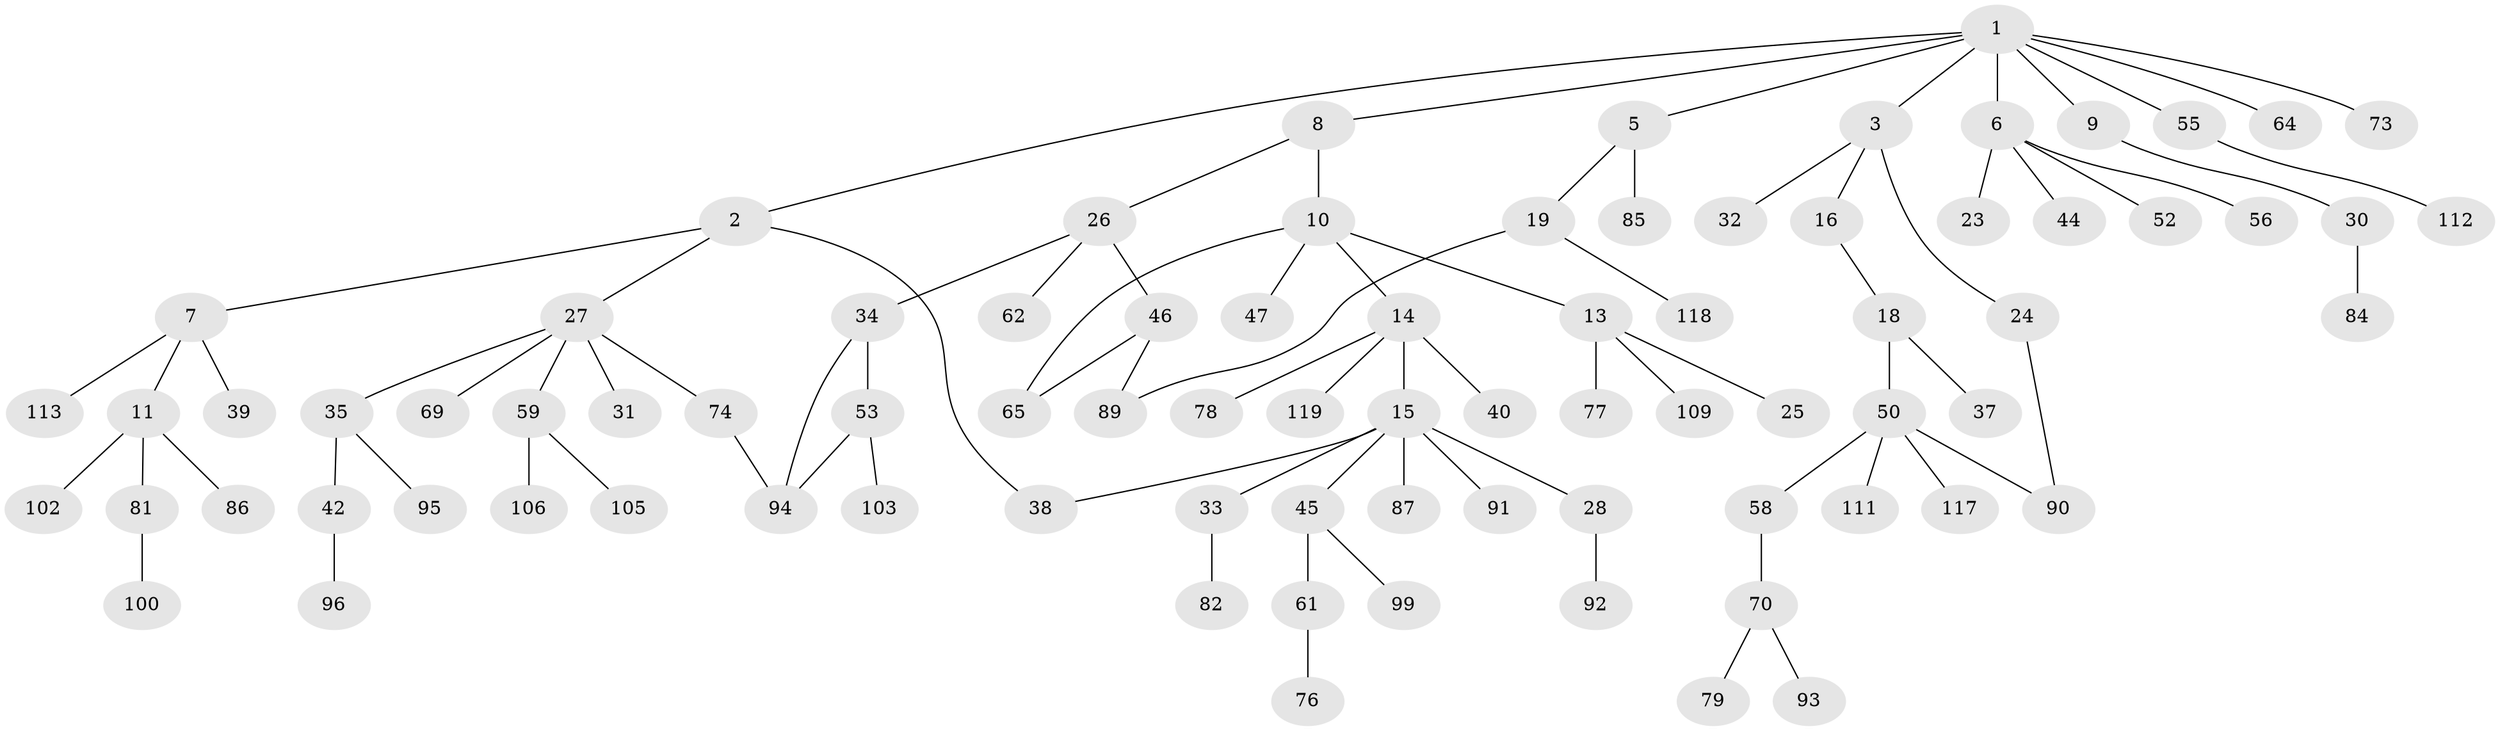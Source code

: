 // original degree distribution, {7: 0.01680672268907563, 5: 0.025210084033613446, 4: 0.08403361344537816, 3: 0.15966386554621848, 2: 0.2689075630252101, 1: 0.4369747899159664, 6: 0.008403361344537815}
// Generated by graph-tools (version 1.1) at 2025/10/02/27/25 16:10:52]
// undirected, 83 vertices, 88 edges
graph export_dot {
graph [start="1"]
  node [color=gray90,style=filled];
  1 [super="+4"];
  2 [super="+12"];
  3;
  5;
  6 [super="+21"];
  7;
  8;
  9;
  10;
  11 [super="+20"];
  13 [super="+22"];
  14 [super="+48"];
  15 [super="+17"];
  16 [super="+63"];
  18 [super="+36"];
  19 [super="+75"];
  23;
  24 [super="+66"];
  25;
  26;
  27 [super="+49"];
  28 [super="+29"];
  30 [super="+54"];
  31 [super="+51"];
  32 [super="+43"];
  33;
  34 [super="+98"];
  35 [super="+41"];
  37;
  38 [super="+83"];
  39 [super="+114"];
  40;
  42 [super="+68"];
  44 [super="+108"];
  45 [super="+57"];
  46 [super="+67"];
  47 [super="+72"];
  50 [super="+71"];
  52;
  53 [super="+60"];
  55;
  56;
  58;
  59 [super="+80"];
  61;
  62;
  64;
  65;
  69;
  70 [super="+110"];
  73;
  74;
  76;
  77;
  78;
  79 [super="+104"];
  81;
  82;
  84 [super="+88"];
  85;
  86 [super="+101"];
  87;
  89;
  90 [super="+107"];
  91;
  92;
  93;
  94 [super="+97"];
  95;
  96;
  99;
  100;
  102;
  103;
  105;
  106;
  109 [super="+115"];
  111;
  112;
  113 [super="+116"];
  117;
  118;
  119;
  1 -- 2;
  1 -- 3;
  1 -- 5;
  1 -- 6;
  1 -- 8;
  1 -- 55;
  1 -- 64;
  1 -- 9;
  1 -- 73;
  2 -- 7;
  2 -- 27;
  2 -- 38;
  3 -- 16;
  3 -- 24;
  3 -- 32;
  5 -- 19;
  5 -- 85;
  6 -- 44;
  6 -- 52;
  6 -- 56;
  6 -- 23;
  7 -- 11;
  7 -- 39;
  7 -- 113;
  8 -- 10;
  8 -- 26;
  9 -- 30;
  10 -- 13;
  10 -- 14;
  10 -- 47;
  10 -- 65;
  11 -- 81;
  11 -- 86;
  11 -- 102;
  13 -- 77;
  13 -- 25;
  13 -- 109;
  14 -- 15;
  14 -- 40;
  14 -- 78;
  14 -- 119;
  15 -- 45;
  15 -- 87;
  15 -- 91;
  15 -- 33;
  15 -- 28;
  15 -- 38;
  16 -- 18;
  18 -- 50;
  18 -- 37;
  19 -- 89;
  19 -- 118;
  24 -- 90;
  26 -- 34;
  26 -- 46;
  26 -- 62;
  27 -- 31;
  27 -- 35;
  27 -- 59;
  27 -- 69;
  27 -- 74;
  28 -- 92;
  30 -- 84;
  33 -- 82;
  34 -- 53;
  34 -- 94;
  35 -- 42;
  35 -- 95;
  42 -- 96;
  45 -- 61;
  45 -- 99;
  46 -- 65;
  46 -- 89;
  50 -- 58;
  50 -- 111;
  50 -- 117;
  50 -- 90;
  53 -- 94;
  53 -- 103;
  55 -- 112;
  58 -- 70;
  59 -- 105;
  59 -- 106;
  61 -- 76;
  70 -- 79;
  70 -- 93;
  74 -- 94;
  81 -- 100;
}
